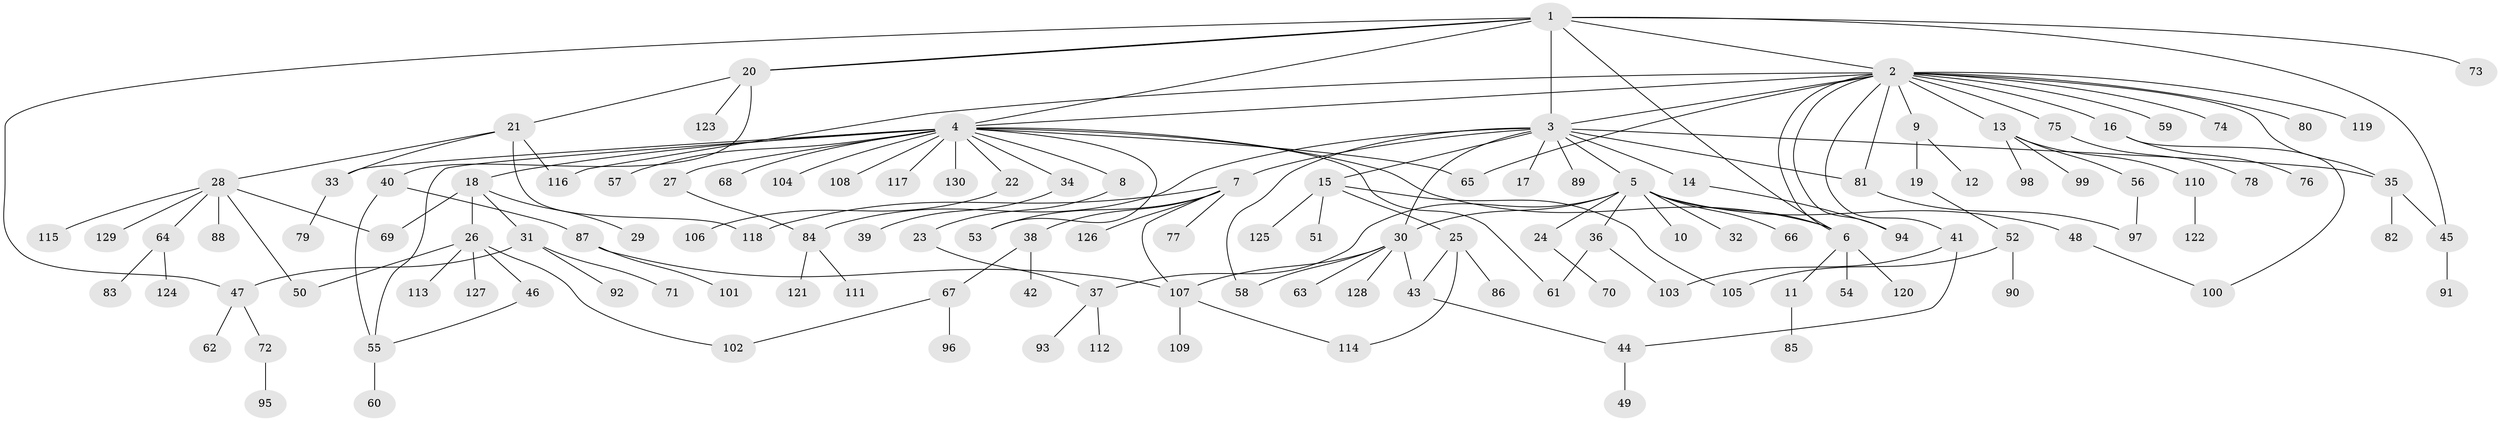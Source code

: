 // coarse degree distribution, {10: 0.020833333333333332, 19: 0.010416666666666666, 11: 0.010416666666666666, 18: 0.010416666666666666, 14: 0.010416666666666666, 7: 0.020833333333333332, 2: 0.22916666666666666, 1: 0.4895833333333333, 4: 0.07291666666666667, 6: 0.010416666666666666, 3: 0.10416666666666667, 5: 0.010416666666666666}
// Generated by graph-tools (version 1.1) at 2025/41/03/06/25 10:41:48]
// undirected, 130 vertices, 164 edges
graph export_dot {
graph [start="1"]
  node [color=gray90,style=filled];
  1;
  2;
  3;
  4;
  5;
  6;
  7;
  8;
  9;
  10;
  11;
  12;
  13;
  14;
  15;
  16;
  17;
  18;
  19;
  20;
  21;
  22;
  23;
  24;
  25;
  26;
  27;
  28;
  29;
  30;
  31;
  32;
  33;
  34;
  35;
  36;
  37;
  38;
  39;
  40;
  41;
  42;
  43;
  44;
  45;
  46;
  47;
  48;
  49;
  50;
  51;
  52;
  53;
  54;
  55;
  56;
  57;
  58;
  59;
  60;
  61;
  62;
  63;
  64;
  65;
  66;
  67;
  68;
  69;
  70;
  71;
  72;
  73;
  74;
  75;
  76;
  77;
  78;
  79;
  80;
  81;
  82;
  83;
  84;
  85;
  86;
  87;
  88;
  89;
  90;
  91;
  92;
  93;
  94;
  95;
  96;
  97;
  98;
  99;
  100;
  101;
  102;
  103;
  104;
  105;
  106;
  107;
  108;
  109;
  110;
  111;
  112;
  113;
  114;
  115;
  116;
  117;
  118;
  119;
  120;
  121;
  122;
  123;
  124;
  125;
  126;
  127;
  128;
  129;
  130;
  1 -- 2;
  1 -- 3;
  1 -- 4;
  1 -- 6;
  1 -- 20;
  1 -- 20;
  1 -- 45;
  1 -- 47;
  1 -- 73;
  2 -- 3;
  2 -- 4;
  2 -- 6;
  2 -- 9;
  2 -- 13;
  2 -- 16;
  2 -- 35;
  2 -- 41;
  2 -- 59;
  2 -- 65;
  2 -- 74;
  2 -- 75;
  2 -- 80;
  2 -- 81;
  2 -- 94;
  2 -- 116;
  2 -- 119;
  3 -- 5;
  3 -- 7;
  3 -- 14;
  3 -- 15;
  3 -- 17;
  3 -- 30;
  3 -- 35;
  3 -- 58;
  3 -- 81;
  3 -- 84;
  3 -- 89;
  4 -- 6;
  4 -- 8;
  4 -- 18;
  4 -- 22;
  4 -- 27;
  4 -- 33;
  4 -- 34;
  4 -- 53;
  4 -- 55;
  4 -- 57;
  4 -- 61;
  4 -- 65;
  4 -- 68;
  4 -- 104;
  4 -- 108;
  4 -- 117;
  4 -- 130;
  5 -- 6;
  5 -- 10;
  5 -- 24;
  5 -- 30;
  5 -- 32;
  5 -- 36;
  5 -- 37;
  5 -- 48;
  5 -- 66;
  6 -- 11;
  6 -- 54;
  6 -- 120;
  7 -- 38;
  7 -- 53;
  7 -- 77;
  7 -- 107;
  7 -- 118;
  7 -- 126;
  8 -- 23;
  9 -- 12;
  9 -- 19;
  11 -- 85;
  13 -- 56;
  13 -- 98;
  13 -- 99;
  13 -- 110;
  14 -- 94;
  15 -- 25;
  15 -- 51;
  15 -- 105;
  15 -- 125;
  16 -- 76;
  16 -- 100;
  18 -- 26;
  18 -- 29;
  18 -- 31;
  18 -- 69;
  19 -- 52;
  20 -- 21;
  20 -- 40;
  20 -- 123;
  21 -- 28;
  21 -- 33;
  21 -- 116;
  21 -- 118;
  22 -- 106;
  23 -- 37;
  24 -- 70;
  25 -- 43;
  25 -- 86;
  25 -- 114;
  26 -- 46;
  26 -- 50;
  26 -- 102;
  26 -- 113;
  26 -- 127;
  27 -- 84;
  28 -- 50;
  28 -- 64;
  28 -- 69;
  28 -- 88;
  28 -- 115;
  28 -- 129;
  30 -- 43;
  30 -- 58;
  30 -- 63;
  30 -- 107;
  30 -- 128;
  31 -- 47;
  31 -- 71;
  31 -- 92;
  33 -- 79;
  34 -- 39;
  35 -- 45;
  35 -- 82;
  36 -- 61;
  36 -- 103;
  37 -- 93;
  37 -- 112;
  38 -- 42;
  38 -- 67;
  40 -- 55;
  40 -- 87;
  41 -- 44;
  41 -- 103;
  43 -- 44;
  44 -- 49;
  45 -- 91;
  46 -- 55;
  47 -- 62;
  47 -- 72;
  48 -- 100;
  52 -- 90;
  52 -- 105;
  55 -- 60;
  56 -- 97;
  64 -- 83;
  64 -- 124;
  67 -- 96;
  67 -- 102;
  72 -- 95;
  75 -- 78;
  81 -- 97;
  84 -- 111;
  84 -- 121;
  87 -- 101;
  87 -- 107;
  107 -- 109;
  107 -- 114;
  110 -- 122;
}

